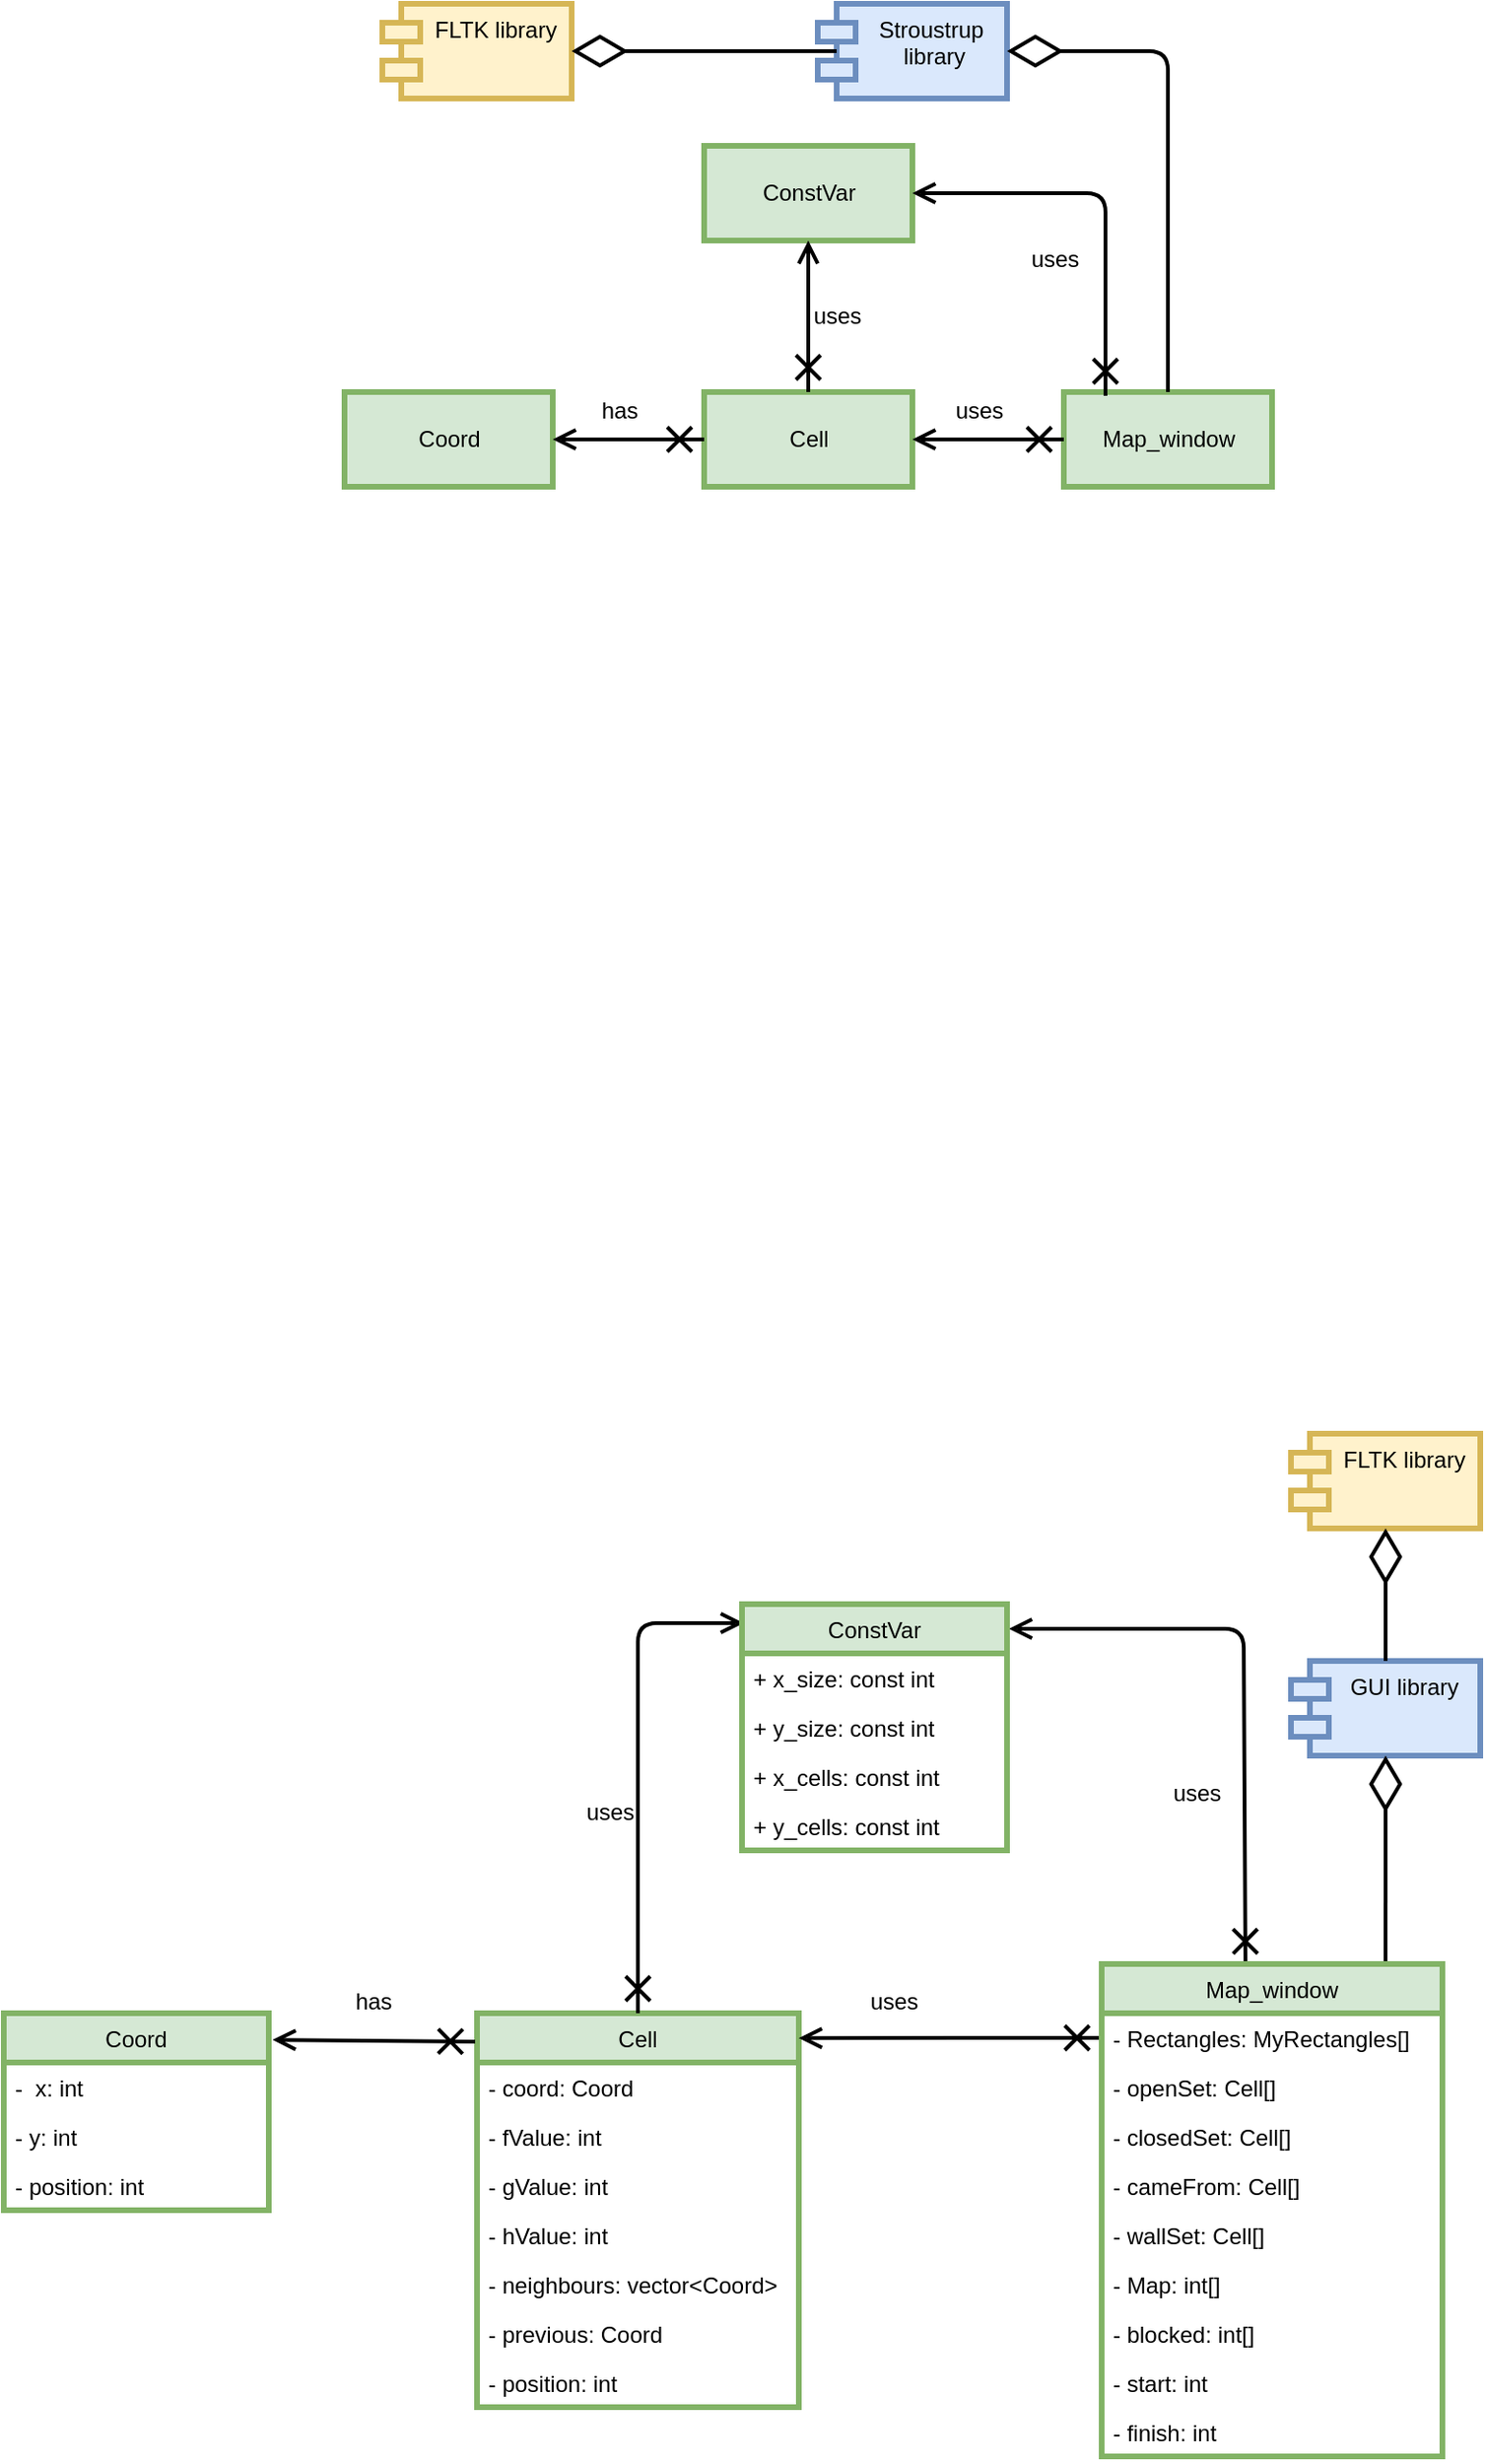 <mxfile version="13.6.2" type="device"><diagram id="bJ6ElbocPh_XVn2Qet0G" name="Page-1"><mxGraphModel dx="1326" dy="1906" grid="1" gridSize="10" guides="1" tooltips="1" connect="1" arrows="1" fold="1" page="1" pageScale="1" pageWidth="850" pageHeight="1100" math="0" shadow="0"><root><mxCell id="0"/><mxCell id="1" parent="0"/><mxCell id="pOTtLKMzR-VBkIG5gp5O-1" value="ConstVar" style="html=1;fillColor=#d5e8d4;strokeColor=#82b366;strokeWidth=3;" parent="1" vertex="1"><mxGeometry x="440" y="-500" width="110" height="50" as="geometry"/></mxCell><mxCell id="pOTtLKMzR-VBkIG5gp5O-2" value="FLTK library" style="shape=module;align=left;spacingLeft=20;align=center;verticalAlign=top;fillColor=#fff2cc;strokeColor=#d6b656;strokeWidth=3;" parent="1" vertex="1"><mxGeometry x="270" y="-575" width="100" height="50" as="geometry"/></mxCell><mxCell id="pOTtLKMzR-VBkIG5gp5O-3" value="Stroustrup&#10; library" style="shape=module;align=left;spacingLeft=20;align=center;verticalAlign=top;strokeWidth=3;fillColor=#dae8fc;strokeColor=#6c8ebf;" parent="1" vertex="1"><mxGeometry x="500" y="-575" width="100" height="50" as="geometry"/></mxCell><mxCell id="pOTtLKMzR-VBkIG5gp5O-4" value="" style="endArrow=diamondThin;endFill=0;endSize=24;html=1;entryX=1;entryY=0.5;entryDx=0;entryDy=0;exitX=0.1;exitY=0.5;exitDx=0;exitDy=0;exitPerimeter=0;strokeWidth=2;" parent="1" source="pOTtLKMzR-VBkIG5gp5O-3" target="pOTtLKMzR-VBkIG5gp5O-2" edge="1"><mxGeometry width="160" relative="1" as="geometry"><mxPoint x="400" y="-490" as="sourcePoint"/><mxPoint x="560" y="-490" as="targetPoint"/></mxGeometry></mxCell><mxCell id="pOTtLKMzR-VBkIG5gp5O-5" value="Cell" style="html=1;fillColor=#d5e8d4;strokeColor=#82b366;strokeWidth=3;" parent="1" vertex="1"><mxGeometry x="440" y="-370" width="110" height="50" as="geometry"/></mxCell><mxCell id="pOTtLKMzR-VBkIG5gp5O-6" value="Coord" style="html=1;fillColor=#d5e8d4;strokeColor=#82b366;strokeWidth=3;" parent="1" vertex="1"><mxGeometry x="250" y="-370" width="110" height="50" as="geometry"/></mxCell><mxCell id="pOTtLKMzR-VBkIG5gp5O-7" value="" style="endArrow=open;startArrow=cross;endFill=0;startFill=0;endSize=8;startSize=10;html=1;strokeWidth=2;entryX=0.5;entryY=1;entryDx=0;entryDy=0;exitX=0.5;exitY=0;exitDx=0;exitDy=0;" parent="1" source="pOTtLKMzR-VBkIG5gp5O-5" target="pOTtLKMzR-VBkIG5gp5O-1" edge="1"><mxGeometry width="160" relative="1" as="geometry"><mxPoint x="120" y="-230" as="sourcePoint"/><mxPoint x="280" y="-230" as="targetPoint"/><Array as="points"><mxPoint x="495" y="-430"/></Array></mxGeometry></mxCell><mxCell id="pOTtLKMzR-VBkIG5gp5O-8" value="" style="endArrow=open;startArrow=cross;endFill=0;startFill=0;endSize=8;startSize=10;html=1;strokeWidth=2;exitX=0;exitY=0.5;exitDx=0;exitDy=0;entryX=1;entryY=0.5;entryDx=0;entryDy=0;" parent="1" source="pOTtLKMzR-VBkIG5gp5O-5" target="pOTtLKMzR-VBkIG5gp5O-6" edge="1"><mxGeometry width="160" relative="1" as="geometry"><mxPoint x="330" y="-270" as="sourcePoint"/><mxPoint x="490" y="-270" as="targetPoint"/></mxGeometry></mxCell><mxCell id="pOTtLKMzR-VBkIG5gp5O-9" value="Map_window" style="html=1;strokeWidth=3;fillColor=#d5e8d4;strokeColor=#82b366;" parent="1" vertex="1"><mxGeometry x="630" y="-370" width="110" height="50" as="geometry"/></mxCell><mxCell id="pOTtLKMzR-VBkIG5gp5O-10" value="" style="endArrow=open;startArrow=cross;endFill=0;startFill=0;endSize=8;startSize=10;html=1;strokeWidth=2;exitX=0;exitY=0.5;exitDx=0;exitDy=0;entryX=1;entryY=0.5;entryDx=0;entryDy=0;" parent="1" source="pOTtLKMzR-VBkIG5gp5O-9" target="pOTtLKMzR-VBkIG5gp5O-5" edge="1"><mxGeometry width="160" relative="1" as="geometry"><mxPoint x="550" y="-270" as="sourcePoint"/><mxPoint x="710" y="-270" as="targetPoint"/></mxGeometry></mxCell><mxCell id="pOTtLKMzR-VBkIG5gp5O-11" value="" style="endArrow=diamondThin;endFill=0;endSize=24;html=1;strokeWidth=2;exitX=0.5;exitY=0;exitDx=0;exitDy=0;entryX=1;entryY=0.5;entryDx=0;entryDy=0;" parent="1" source="pOTtLKMzR-VBkIG5gp5O-9" target="pOTtLKMzR-VBkIG5gp5O-3" edge="1"><mxGeometry width="160" relative="1" as="geometry"><mxPoint x="580" y="-460" as="sourcePoint"/><mxPoint x="740" y="-460" as="targetPoint"/><Array as="points"><mxPoint x="685" y="-550"/></Array></mxGeometry></mxCell><mxCell id="pOTtLKMzR-VBkIG5gp5O-12" value="uses" style="text;html=1;align=center;verticalAlign=middle;resizable=0;points=[];autosize=1;" parent="1" vertex="1"><mxGeometry x="565" y="-370" width="40" height="20" as="geometry"/></mxCell><mxCell id="pOTtLKMzR-VBkIG5gp5O-13" value="has" style="text;html=1;align=center;verticalAlign=middle;resizable=0;points=[];autosize=1;" parent="1" vertex="1"><mxGeometry x="380" y="-370" width="30" height="20" as="geometry"/></mxCell><mxCell id="pOTtLKMzR-VBkIG5gp5O-14" value="uses" style="text;html=1;align=center;verticalAlign=middle;resizable=0;points=[];autosize=1;" parent="1" vertex="1"><mxGeometry x="490" y="-420" width="40" height="20" as="geometry"/></mxCell><mxCell id="pOTtLKMzR-VBkIG5gp5O-15" value="" style="endArrow=open;startArrow=cross;endFill=0;startFill=0;endSize=8;startSize=10;html=1;strokeWidth=2;exitX=0.2;exitY=0.04;exitDx=0;exitDy=0;exitPerimeter=0;entryX=1;entryY=0.5;entryDx=0;entryDy=0;" parent="1" source="pOTtLKMzR-VBkIG5gp5O-9" target="pOTtLKMzR-VBkIG5gp5O-1" edge="1"><mxGeometry width="160" relative="1" as="geometry"><mxPoint x="580" y="-460" as="sourcePoint"/><mxPoint x="740" y="-460" as="targetPoint"/><Array as="points"><mxPoint x="652" y="-475"/></Array></mxGeometry></mxCell><mxCell id="pOTtLKMzR-VBkIG5gp5O-16" value="uses" style="text;html=1;align=center;verticalAlign=middle;resizable=0;points=[];autosize=1;" parent="1" vertex="1"><mxGeometry x="605" y="-450" width="40" height="20" as="geometry"/></mxCell><mxCell id="L3bnY3quzS5cDFWQQnpV-1" value="Coord" style="swimlane;fontStyle=0;childLayout=stackLayout;horizontal=1;startSize=26;fillColor=#d5e8d4;horizontalStack=0;resizeParent=1;resizeParentMax=0;resizeLast=0;collapsible=1;marginBottom=0;strokeColor=#82b366;strokeWidth=3;" parent="1" vertex="1"><mxGeometry x="70" y="486" width="140" height="104" as="geometry"/></mxCell><mxCell id="L3bnY3quzS5cDFWQQnpV-2" value="-  x: int" style="text;strokeColor=none;fillColor=none;align=left;verticalAlign=top;spacingLeft=4;spacingRight=4;overflow=hidden;rotatable=0;points=[[0,0.5],[1,0.5]];portConstraint=eastwest;" parent="L3bnY3quzS5cDFWQQnpV-1" vertex="1"><mxGeometry y="26" width="140" height="26" as="geometry"/></mxCell><mxCell id="L3bnY3quzS5cDFWQQnpV-3" value="- y: int " style="text;strokeColor=none;fillColor=none;align=left;verticalAlign=top;spacingLeft=4;spacingRight=4;overflow=hidden;rotatable=0;points=[[0,0.5],[1,0.5]];portConstraint=eastwest;" parent="L3bnY3quzS5cDFWQQnpV-1" vertex="1"><mxGeometry y="52" width="140" height="26" as="geometry"/></mxCell><mxCell id="L3bnY3quzS5cDFWQQnpV-4" value="- position: int" style="text;strokeColor=none;fillColor=none;align=left;verticalAlign=top;spacingLeft=4;spacingRight=4;overflow=hidden;rotatable=0;points=[[0,0.5],[1,0.5]];portConstraint=eastwest;" parent="L3bnY3quzS5cDFWQQnpV-1" vertex="1"><mxGeometry y="78" width="140" height="26" as="geometry"/></mxCell><mxCell id="L3bnY3quzS5cDFWQQnpV-5" value="Cell" style="swimlane;fontStyle=0;childLayout=stackLayout;horizontal=1;startSize=26;fillColor=#d5e8d4;horizontalStack=0;resizeParent=1;resizeParentMax=0;resizeLast=0;collapsible=1;marginBottom=0;strokeColor=#82b366;strokeWidth=3;" parent="1" vertex="1"><mxGeometry x="320" y="486" width="170" height="208" as="geometry"/></mxCell><mxCell id="L3bnY3quzS5cDFWQQnpV-6" value="- coord: Coord" style="text;strokeColor=none;fillColor=none;align=left;verticalAlign=top;spacingLeft=4;spacingRight=4;overflow=hidden;rotatable=0;points=[[0,0.5],[1,0.5]];portConstraint=eastwest;" parent="L3bnY3quzS5cDFWQQnpV-5" vertex="1"><mxGeometry y="26" width="170" height="26" as="geometry"/></mxCell><mxCell id="L3bnY3quzS5cDFWQQnpV-7" value="- fValue: int" style="text;strokeColor=none;fillColor=none;align=left;verticalAlign=top;spacingLeft=4;spacingRight=4;overflow=hidden;rotatable=0;points=[[0,0.5],[1,0.5]];portConstraint=eastwest;" parent="L3bnY3quzS5cDFWQQnpV-5" vertex="1"><mxGeometry y="52" width="170" height="26" as="geometry"/></mxCell><mxCell id="L3bnY3quzS5cDFWQQnpV-8" value="- gValue: int" style="text;strokeColor=none;fillColor=none;align=left;verticalAlign=top;spacingLeft=4;spacingRight=4;overflow=hidden;rotatable=0;points=[[0,0.5],[1,0.5]];portConstraint=eastwest;" parent="L3bnY3quzS5cDFWQQnpV-5" vertex="1"><mxGeometry y="78" width="170" height="26" as="geometry"/></mxCell><mxCell id="L3bnY3quzS5cDFWQQnpV-9" value="- hValue: int" style="text;strokeColor=none;fillColor=none;align=left;verticalAlign=top;spacingLeft=4;spacingRight=4;overflow=hidden;rotatable=0;points=[[0,0.5],[1,0.5]];portConstraint=eastwest;" parent="L3bnY3quzS5cDFWQQnpV-5" vertex="1"><mxGeometry y="104" width="170" height="26" as="geometry"/></mxCell><mxCell id="L3bnY3quzS5cDFWQQnpV-10" value="- neighbours: vector&lt;Coord&gt;" style="text;strokeColor=none;fillColor=none;align=left;verticalAlign=top;spacingLeft=4;spacingRight=4;overflow=hidden;rotatable=0;points=[[0,0.5],[1,0.5]];portConstraint=eastwest;" parent="L3bnY3quzS5cDFWQQnpV-5" vertex="1"><mxGeometry y="130" width="170" height="26" as="geometry"/></mxCell><mxCell id="L3bnY3quzS5cDFWQQnpV-11" value="- previous: Coord" style="text;strokeColor=none;fillColor=none;align=left;verticalAlign=top;spacingLeft=4;spacingRight=4;overflow=hidden;rotatable=0;points=[[0,0.5],[1,0.5]];portConstraint=eastwest;" parent="L3bnY3quzS5cDFWQQnpV-5" vertex="1"><mxGeometry y="156" width="170" height="26" as="geometry"/></mxCell><mxCell id="pOTtLKMzR-VBkIG5gp5O-24" value="- position: int" style="text;strokeColor=none;fillColor=none;align=left;verticalAlign=top;spacingLeft=4;spacingRight=4;overflow=hidden;rotatable=0;points=[[0,0.5],[1,0.5]];portConstraint=eastwest;" parent="L3bnY3quzS5cDFWQQnpV-5" vertex="1"><mxGeometry y="182" width="170" height="26" as="geometry"/></mxCell><mxCell id="pOTtLKMzR-VBkIG5gp5O-36" value="" style="endArrow=open;startArrow=cross;endFill=0;startFill=0;endSize=8;startSize=10;html=1;strokeWidth=2;exitX=-0.006;exitY=0.072;exitDx=0;exitDy=0;exitPerimeter=0;entryX=1.014;entryY=0.135;entryDx=0;entryDy=0;entryPerimeter=0;" parent="1" source="L3bnY3quzS5cDFWQQnpV-5" target="L3bnY3quzS5cDFWQQnpV-1" edge="1"><mxGeometry width="160" relative="1" as="geometry"><mxPoint x="210" y="420" as="sourcePoint"/><mxPoint x="370" y="420" as="targetPoint"/></mxGeometry></mxCell><mxCell id="pOTtLKMzR-VBkIG5gp5O-37" value="" style="endArrow=open;startArrow=cross;endFill=0;startFill=0;endSize=8;startSize=10;html=1;strokeWidth=2;exitX=0;exitY=0.5;exitDx=0;exitDy=0;entryX=1;entryY=0.063;entryDx=0;entryDy=0;entryPerimeter=0;" parent="1" source="L3bnY3quzS5cDFWQQnpV-13" target="L3bnY3quzS5cDFWQQnpV-5" edge="1"><mxGeometry width="160" relative="1" as="geometry"><mxPoint x="470" y="750" as="sourcePoint"/><mxPoint x="630" y="750" as="targetPoint"/></mxGeometry></mxCell><mxCell id="pOTtLKMzR-VBkIG5gp5O-38" value="" style="endArrow=open;startArrow=cross;endFill=0;startFill=0;endSize=8;startSize=10;html=1;strokeWidth=2;exitX=0.422;exitY=0.004;exitDx=0;exitDy=0;entryX=1.007;entryY=0.1;entryDx=0;entryDy=0;entryPerimeter=0;exitPerimeter=0;" parent="1" source="L3bnY3quzS5cDFWQQnpV-12" target="pOTtLKMzR-VBkIG5gp5O-27" edge="1"><mxGeometry width="160" relative="1" as="geometry"><mxPoint x="680" y="360" as="sourcePoint"/><mxPoint x="840" y="360" as="targetPoint"/><Array as="points"><mxPoint x="725" y="283"/></Array></mxGeometry></mxCell><mxCell id="pOTtLKMzR-VBkIG5gp5O-39" value="" style="endArrow=open;startArrow=cross;endFill=0;startFill=0;endSize=8;startSize=10;html=1;strokeWidth=2;exitX=0.5;exitY=0;exitDx=0;exitDy=0;entryX=0.007;entryY=0.077;entryDx=0;entryDy=0;entryPerimeter=0;" parent="1" source="L3bnY3quzS5cDFWQQnpV-5" target="pOTtLKMzR-VBkIG5gp5O-27" edge="1"><mxGeometry width="160" relative="1" as="geometry"><mxPoint x="310" y="330" as="sourcePoint"/><mxPoint x="470" y="330" as="targetPoint"/><Array as="points"><mxPoint x="405" y="280"/></Array></mxGeometry></mxCell><mxCell id="pOTtLKMzR-VBkIG5gp5O-27" value="ConstVar" style="swimlane;fontStyle=0;childLayout=stackLayout;horizontal=1;startSize=26;fillColor=#d5e8d4;horizontalStack=0;resizeParent=1;resizeParentMax=0;resizeLast=0;collapsible=1;marginBottom=0;strokeColor=#82b366;strokeWidth=3;" parent="1" vertex="1"><mxGeometry x="460" y="270" width="140" height="130" as="geometry"/></mxCell><mxCell id="pOTtLKMzR-VBkIG5gp5O-28" value="+ x_size: const int" style="text;strokeColor=none;fillColor=none;align=left;verticalAlign=top;spacingLeft=4;spacingRight=4;overflow=hidden;rotatable=0;points=[[0,0.5],[1,0.5]];portConstraint=eastwest;" parent="pOTtLKMzR-VBkIG5gp5O-27" vertex="1"><mxGeometry y="26" width="140" height="26" as="geometry"/></mxCell><mxCell id="pOTtLKMzR-VBkIG5gp5O-31" value="+ y_size: const int" style="text;strokeColor=none;fillColor=none;align=left;verticalAlign=top;spacingLeft=4;spacingRight=4;overflow=hidden;rotatable=0;points=[[0,0.5],[1,0.5]];portConstraint=eastwest;" parent="pOTtLKMzR-VBkIG5gp5O-27" vertex="1"><mxGeometry y="52" width="140" height="26" as="geometry"/></mxCell><mxCell id="pOTtLKMzR-VBkIG5gp5O-32" value="+ x_cells: const int" style="text;strokeColor=none;fillColor=none;align=left;verticalAlign=top;spacingLeft=4;spacingRight=4;overflow=hidden;rotatable=0;points=[[0,0.5],[1,0.5]];portConstraint=eastwest;" parent="pOTtLKMzR-VBkIG5gp5O-27" vertex="1"><mxGeometry y="78" width="140" height="26" as="geometry"/></mxCell><mxCell id="pOTtLKMzR-VBkIG5gp5O-33" value="+ y_cells: const int" style="text;strokeColor=none;fillColor=none;align=left;verticalAlign=top;spacingLeft=4;spacingRight=4;overflow=hidden;rotatable=0;points=[[0,0.5],[1,0.5]];portConstraint=eastwest;" parent="pOTtLKMzR-VBkIG5gp5O-27" vertex="1"><mxGeometry y="104" width="140" height="26" as="geometry"/></mxCell><mxCell id="pOTtLKMzR-VBkIG5gp5O-40" value="FLTK library" style="shape=module;align=left;spacingLeft=20;align=center;verticalAlign=top;fillColor=#fff2cc;strokeColor=#d6b656;strokeWidth=3;" parent="1" vertex="1"><mxGeometry x="750" y="180" width="100" height="50" as="geometry"/></mxCell><mxCell id="pOTtLKMzR-VBkIG5gp5O-41" value="GUI library" style="shape=module;align=left;spacingLeft=20;align=center;verticalAlign=top;strokeWidth=3;fillColor=#dae8fc;strokeColor=#6c8ebf;" parent="1" vertex="1"><mxGeometry x="750" y="300" width="100" height="50" as="geometry"/></mxCell><mxCell id="pOTtLKMzR-VBkIG5gp5O-42" value="" style="endArrow=diamondThin;endFill=0;endSize=24;html=1;strokeWidth=2;exitX=0.5;exitY=0;exitDx=0;exitDy=0;entryX=0.5;entryY=1;entryDx=0;entryDy=0;" parent="1" source="pOTtLKMzR-VBkIG5gp5O-41" target="pOTtLKMzR-VBkIG5gp5O-40" edge="1"><mxGeometry width="160" relative="1" as="geometry"><mxPoint x="600" y="180" as="sourcePoint"/><mxPoint x="760" y="180" as="targetPoint"/></mxGeometry></mxCell><mxCell id="pOTtLKMzR-VBkIG5gp5O-43" value="" style="endArrow=diamondThin;endFill=0;endSize=24;html=1;strokeWidth=2;exitX=0.833;exitY=0;exitDx=0;exitDy=0;exitPerimeter=0;entryX=0.5;entryY=1;entryDx=0;entryDy=0;" parent="1" source="L3bnY3quzS5cDFWQQnpV-12" target="pOTtLKMzR-VBkIG5gp5O-41" edge="1"><mxGeometry width="160" relative="1" as="geometry"><mxPoint x="760" y="370" as="sourcePoint"/><mxPoint x="920" y="370" as="targetPoint"/></mxGeometry></mxCell><mxCell id="pOTtLKMzR-VBkIG5gp5O-44" value="has" style="text;html=1;align=center;verticalAlign=middle;resizable=0;points=[];autosize=1;" parent="1" vertex="1"><mxGeometry x="250" y="470" width="30" height="20" as="geometry"/></mxCell><mxCell id="pOTtLKMzR-VBkIG5gp5O-45" value="uses" style="text;html=1;align=center;verticalAlign=middle;resizable=0;points=[];autosize=1;" parent="1" vertex="1"><mxGeometry x="520" y="470" width="40" height="20" as="geometry"/></mxCell><mxCell id="pOTtLKMzR-VBkIG5gp5O-46" value="uses" style="text;html=1;align=center;verticalAlign=middle;resizable=0;points=[];autosize=1;" parent="1" vertex="1"><mxGeometry x="680" y="360" width="40" height="20" as="geometry"/></mxCell><mxCell id="pOTtLKMzR-VBkIG5gp5O-47" value="uses" style="text;html=1;align=center;verticalAlign=middle;resizable=0;points=[];autosize=1;" parent="1" vertex="1"><mxGeometry x="370" y="370" width="40" height="20" as="geometry"/></mxCell><mxCell id="L3bnY3quzS5cDFWQQnpV-12" value="Map_window" style="swimlane;fontStyle=0;childLayout=stackLayout;horizontal=1;startSize=26;fillColor=#d5e8d4;horizontalStack=0;resizeParent=1;resizeParentMax=0;resizeLast=0;collapsible=1;marginBottom=0;strokeColor=#82b366;strokeWidth=3;" parent="1" vertex="1"><mxGeometry x="650" y="460" width="180" height="260" as="geometry"/></mxCell><mxCell id="L3bnY3quzS5cDFWQQnpV-13" value="- Rectangles: MyRectangles[]" style="text;strokeColor=none;fillColor=none;align=left;verticalAlign=top;spacingLeft=4;spacingRight=4;overflow=hidden;rotatable=0;points=[[0,0.5],[1,0.5]];portConstraint=eastwest;" parent="L3bnY3quzS5cDFWQQnpV-12" vertex="1"><mxGeometry y="26" width="180" height="26" as="geometry"/></mxCell><mxCell id="L3bnY3quzS5cDFWQQnpV-14" value="- openSet: Cell[]" style="text;strokeColor=none;fillColor=none;align=left;verticalAlign=top;spacingLeft=4;spacingRight=4;overflow=hidden;rotatable=0;points=[[0,0.5],[1,0.5]];portConstraint=eastwest;" parent="L3bnY3quzS5cDFWQQnpV-12" vertex="1"><mxGeometry y="52" width="180" height="26" as="geometry"/></mxCell><mxCell id="L3bnY3quzS5cDFWQQnpV-15" value="- closedSet: Cell[]" style="text;strokeColor=none;fillColor=none;align=left;verticalAlign=top;spacingLeft=4;spacingRight=4;overflow=hidden;rotatable=0;points=[[0,0.5],[1,0.5]];portConstraint=eastwest;" parent="L3bnY3quzS5cDFWQQnpV-12" vertex="1"><mxGeometry y="78" width="180" height="26" as="geometry"/></mxCell><mxCell id="L3bnY3quzS5cDFWQQnpV-16" value="- cameFrom: Cell[]" style="text;strokeColor=none;fillColor=none;align=left;verticalAlign=top;spacingLeft=4;spacingRight=4;overflow=hidden;rotatable=0;points=[[0,0.5],[1,0.5]];portConstraint=eastwest;" parent="L3bnY3quzS5cDFWQQnpV-12" vertex="1"><mxGeometry y="104" width="180" height="26" as="geometry"/></mxCell><mxCell id="pOTtLKMzR-VBkIG5gp5O-17" value="- wallSet: Cell[]" style="text;strokeColor=none;fillColor=none;align=left;verticalAlign=top;spacingLeft=4;spacingRight=4;overflow=hidden;rotatable=0;points=[[0,0.5],[1,0.5]];portConstraint=eastwest;" parent="L3bnY3quzS5cDFWQQnpV-12" vertex="1"><mxGeometry y="130" width="180" height="26" as="geometry"/></mxCell><mxCell id="pOTtLKMzR-VBkIG5gp5O-18" value="- Map: int[]" style="text;strokeColor=none;fillColor=none;align=left;verticalAlign=top;spacingLeft=4;spacingRight=4;overflow=hidden;rotatable=0;points=[[0,0.5],[1,0.5]];portConstraint=eastwest;" parent="L3bnY3quzS5cDFWQQnpV-12" vertex="1"><mxGeometry y="156" width="180" height="26" as="geometry"/></mxCell><mxCell id="pOTtLKMzR-VBkIG5gp5O-19" value="- blocked: int[]" style="text;strokeColor=none;fillColor=none;align=left;verticalAlign=top;spacingLeft=4;spacingRight=4;overflow=hidden;rotatable=0;points=[[0,0.5],[1,0.5]];portConstraint=eastwest;" parent="L3bnY3quzS5cDFWQQnpV-12" vertex="1"><mxGeometry y="182" width="180" height="26" as="geometry"/></mxCell><mxCell id="pOTtLKMzR-VBkIG5gp5O-22" value="- start: int" style="text;strokeColor=none;fillColor=none;align=left;verticalAlign=top;spacingLeft=4;spacingRight=4;overflow=hidden;rotatable=0;points=[[0,0.5],[1,0.5]];portConstraint=eastwest;" parent="L3bnY3quzS5cDFWQQnpV-12" vertex="1"><mxGeometry y="208" width="180" height="26" as="geometry"/></mxCell><mxCell id="pOTtLKMzR-VBkIG5gp5O-23" value="- finish: int" style="text;strokeColor=none;fillColor=none;align=left;verticalAlign=top;spacingLeft=4;spacingRight=4;overflow=hidden;rotatable=0;points=[[0,0.5],[1,0.5]];portConstraint=eastwest;" parent="L3bnY3quzS5cDFWQQnpV-12" vertex="1"><mxGeometry y="234" width="180" height="26" as="geometry"/></mxCell></root></mxGraphModel></diagram></mxfile>